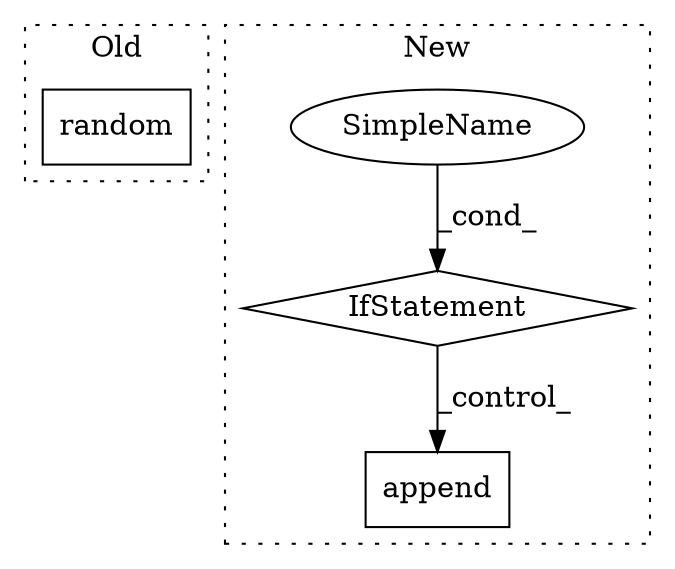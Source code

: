 digraph G {
subgraph cluster0 {
1 [label="random" a="32" s="346" l="8" shape="box"];
label = "Old";
style="dotted";
}
subgraph cluster1 {
2 [label="append" a="32" s="430,475" l="7,1" shape="box"];
3 [label="IfStatement" a="25" s="391,410" l="4,2" shape="diamond"];
4 [label="SimpleName" a="42" s="" l="" shape="ellipse"];
label = "New";
style="dotted";
}
3 -> 2 [label="_control_"];
4 -> 3 [label="_cond_"];
}